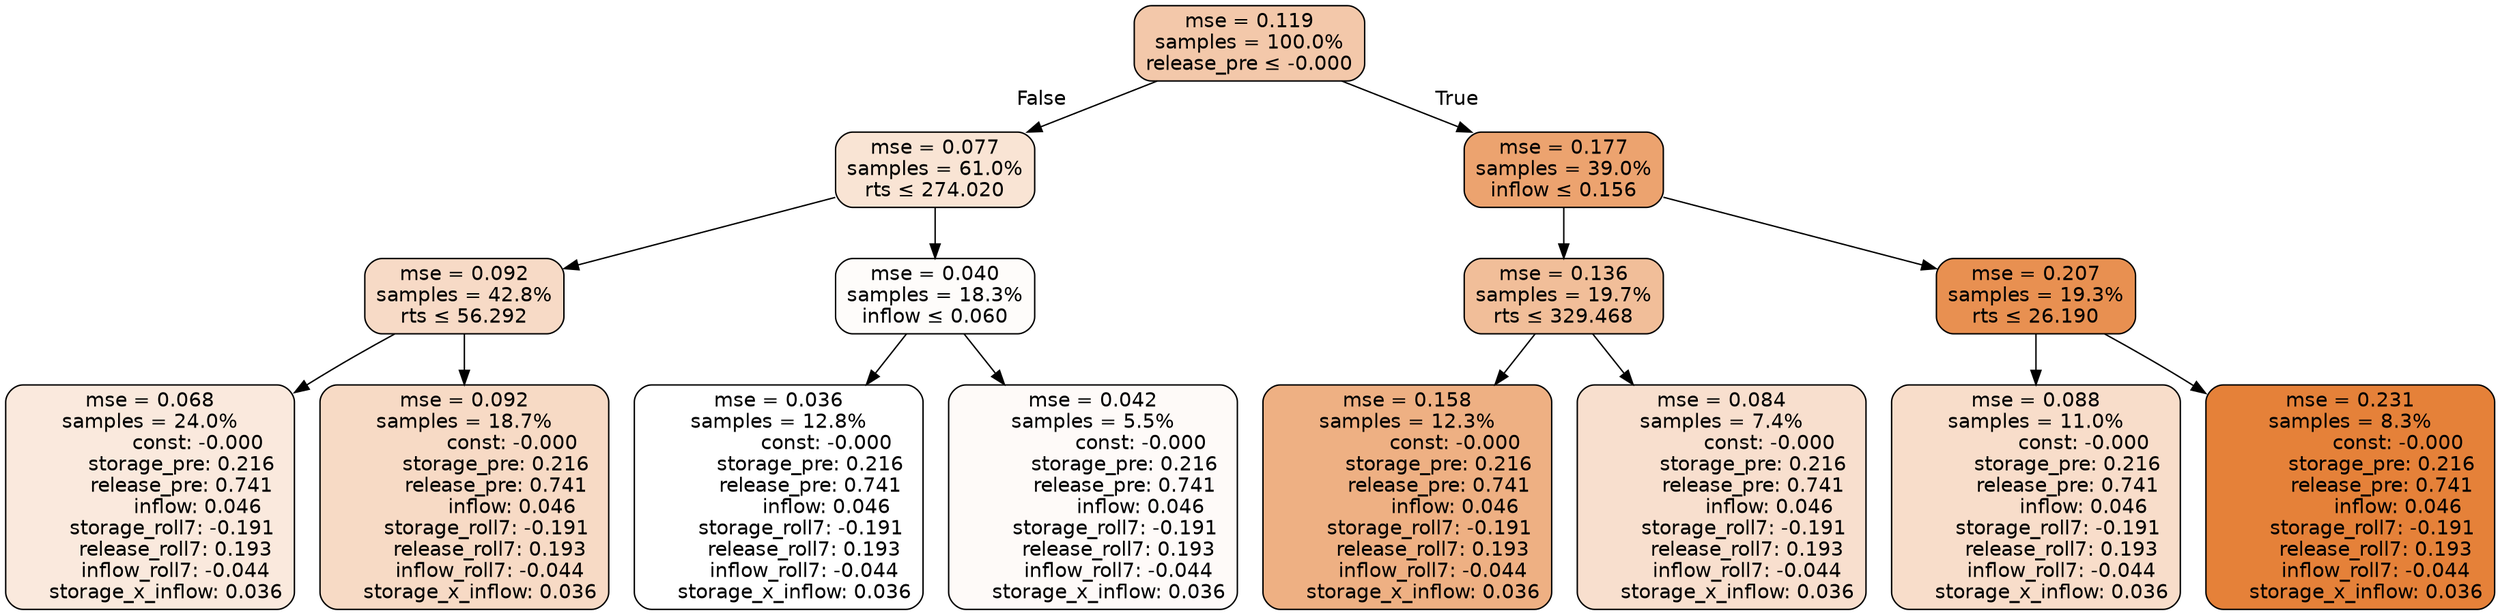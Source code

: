 digraph tree {
node [shape=rectangle, style="filled, rounded", color="black", fontname=helvetica] ;
edge [fontname=helvetica] ;
	"0" [label="mse = 0.119
samples = 100.0%
release_pre &le; -0.000", fillcolor="#f3c8aa"]
	"1" [label="mse = 0.077
samples = 61.0%
rts &le; 274.020", fillcolor="#f9e4d4"]
	"2" [label="mse = 0.092
samples = 42.8%
rts &le; 56.292", fillcolor="#f7dac6"]
	"3" [label="mse = 0.068
samples = 24.0%
               const: -0.000
          storage_pre: 0.216
          release_pre: 0.741
               inflow: 0.046
       storage_roll7: -0.191
        release_roll7: 0.193
        inflow_roll7: -0.044
     storage_x_inflow: 0.036", fillcolor="#fae9dd"]
	"4" [label="mse = 0.092
samples = 18.7%
               const: -0.000
          storage_pre: 0.216
          release_pre: 0.741
               inflow: 0.046
       storage_roll7: -0.191
        release_roll7: 0.193
        inflow_roll7: -0.044
     storage_x_inflow: 0.036", fillcolor="#f7dac5"]
	"5" [label="mse = 0.040
samples = 18.3%
inflow &le; 0.060", fillcolor="#fefcfa"]
	"6" [label="mse = 0.036
samples = 12.8%
               const: -0.000
          storage_pre: 0.216
          release_pre: 0.741
               inflow: 0.046
       storage_roll7: -0.191
        release_roll7: 0.193
        inflow_roll7: -0.044
     storage_x_inflow: 0.036", fillcolor="#ffffff"]
	"7" [label="mse = 0.042
samples = 5.5%
               const: -0.000
          storage_pre: 0.216
          release_pre: 0.741
               inflow: 0.046
       storage_roll7: -0.191
        release_roll7: 0.193
        inflow_roll7: -0.044
     storage_x_inflow: 0.036", fillcolor="#fefaf8"]
	"8" [label="mse = 0.177
samples = 39.0%
inflow &le; 0.156", fillcolor="#eca36f"]
	"9" [label="mse = 0.136
samples = 19.7%
rts &le; 329.468", fillcolor="#f1be99"]
	"10" [label="mse = 0.158
samples = 12.3%
               const: -0.000
          storage_pre: 0.216
          release_pre: 0.741
               inflow: 0.046
       storage_roll7: -0.191
        release_roll7: 0.193
        inflow_roll7: -0.044
     storage_x_inflow: 0.036", fillcolor="#eeb083"]
	"11" [label="mse = 0.084
samples = 7.4%
               const: -0.000
          storage_pre: 0.216
          release_pre: 0.741
               inflow: 0.046
       storage_roll7: -0.191
        release_roll7: 0.193
        inflow_roll7: -0.044
     storage_x_inflow: 0.036", fillcolor="#f8dfce"]
	"12" [label="mse = 0.207
samples = 19.3%
rts &le; 26.190", fillcolor="#e89051"]
	"13" [label="mse = 0.088
samples = 11.0%
               const: -0.000
          storage_pre: 0.216
          release_pre: 0.741
               inflow: 0.046
       storage_roll7: -0.191
        release_roll7: 0.193
        inflow_roll7: -0.044
     storage_x_inflow: 0.036", fillcolor="#f8ddca"]
	"14" [label="mse = 0.231
samples = 8.3%
               const: -0.000
          storage_pre: 0.216
          release_pre: 0.741
               inflow: 0.046
       storage_roll7: -0.191
        release_roll7: 0.193
        inflow_roll7: -0.044
     storage_x_inflow: 0.036", fillcolor="#e58139"]

	"0" -> "1" [labeldistance=2.5, labelangle=45, headlabel="False"]
	"1" -> "2"
	"2" -> "3"
	"2" -> "4"
	"1" -> "5"
	"5" -> "6"
	"5" -> "7"
	"0" -> "8" [labeldistance=2.5, labelangle=-45, headlabel="True"]
	"8" -> "9"
	"9" -> "10"
	"9" -> "11"
	"8" -> "12"
	"12" -> "13"
	"12" -> "14"
}